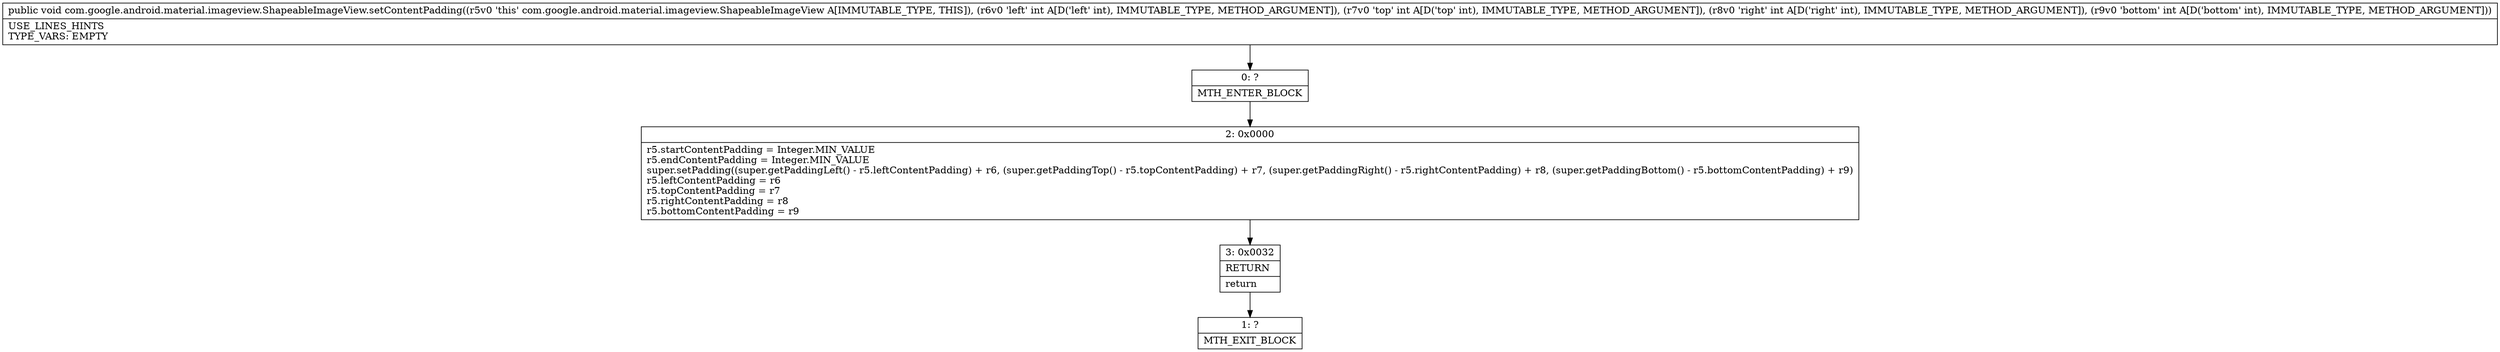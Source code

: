 digraph "CFG forcom.google.android.material.imageview.ShapeableImageView.setContentPadding(IIII)V" {
Node_0 [shape=record,label="{0\:\ ?|MTH_ENTER_BLOCK\l}"];
Node_2 [shape=record,label="{2\:\ 0x0000|r5.startContentPadding = Integer.MIN_VALUE\lr5.endContentPadding = Integer.MIN_VALUE\lsuper.setPadding((super.getPaddingLeft() \- r5.leftContentPadding) + r6, (super.getPaddingTop() \- r5.topContentPadding) + r7, (super.getPaddingRight() \- r5.rightContentPadding) + r8, (super.getPaddingBottom() \- r5.bottomContentPadding) + r9)\lr5.leftContentPadding = r6\lr5.topContentPadding = r7\lr5.rightContentPadding = r8\lr5.bottomContentPadding = r9\l}"];
Node_3 [shape=record,label="{3\:\ 0x0032|RETURN\l|return\l}"];
Node_1 [shape=record,label="{1\:\ ?|MTH_EXIT_BLOCK\l}"];
MethodNode[shape=record,label="{public void com.google.android.material.imageview.ShapeableImageView.setContentPadding((r5v0 'this' com.google.android.material.imageview.ShapeableImageView A[IMMUTABLE_TYPE, THIS]), (r6v0 'left' int A[D('left' int), IMMUTABLE_TYPE, METHOD_ARGUMENT]), (r7v0 'top' int A[D('top' int), IMMUTABLE_TYPE, METHOD_ARGUMENT]), (r8v0 'right' int A[D('right' int), IMMUTABLE_TYPE, METHOD_ARGUMENT]), (r9v0 'bottom' int A[D('bottom' int), IMMUTABLE_TYPE, METHOD_ARGUMENT]))  | USE_LINES_HINTS\lTYPE_VARS: EMPTY\l}"];
MethodNode -> Node_0;Node_0 -> Node_2;
Node_2 -> Node_3;
Node_3 -> Node_1;
}

